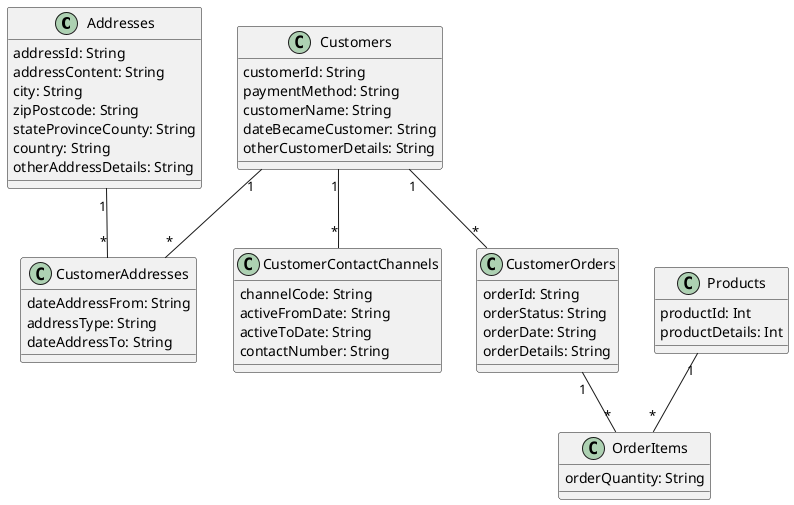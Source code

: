 @startuml "CustomersAndAddresses"


class Addresses{
  addressId: String
  addressContent: String
  city: String
  zipPostcode: String
  stateProvinceCounty: String
  country: String
  otherAddressDetails: String
}

class Products{
  productId: Int
  productDetails: Int
}

class Customers{
  customerId: String
  paymentMethod: String
  customerName: String
  dateBecameCustomer: String
  otherCustomerDetails: String
}

class CustomerAddresses{
  dateAddressFrom: String
  addressType: String
  dateAddressTo: String
}

class CustomerContactChannels{
  channelCode: String
  activeFromDate: String
  activeToDate: String
  contactNumber: String
}

class CustomerOrders{
  orderId: String
  orderStatus: String
  orderDate: String
  orderDetails: String
}

class OrderItems{
  orderQuantity: String
}



Addresses "1" -- "*" CustomerAddresses

Products "1" -- "*" OrderItems

Customers "1" -- "*" CustomerAddresses

Customers "1" -- "*" CustomerContactChannels

Customers "1" -- "*" CustomerOrders

CustomerOrders "1" -- "*" OrderItems


@enduml